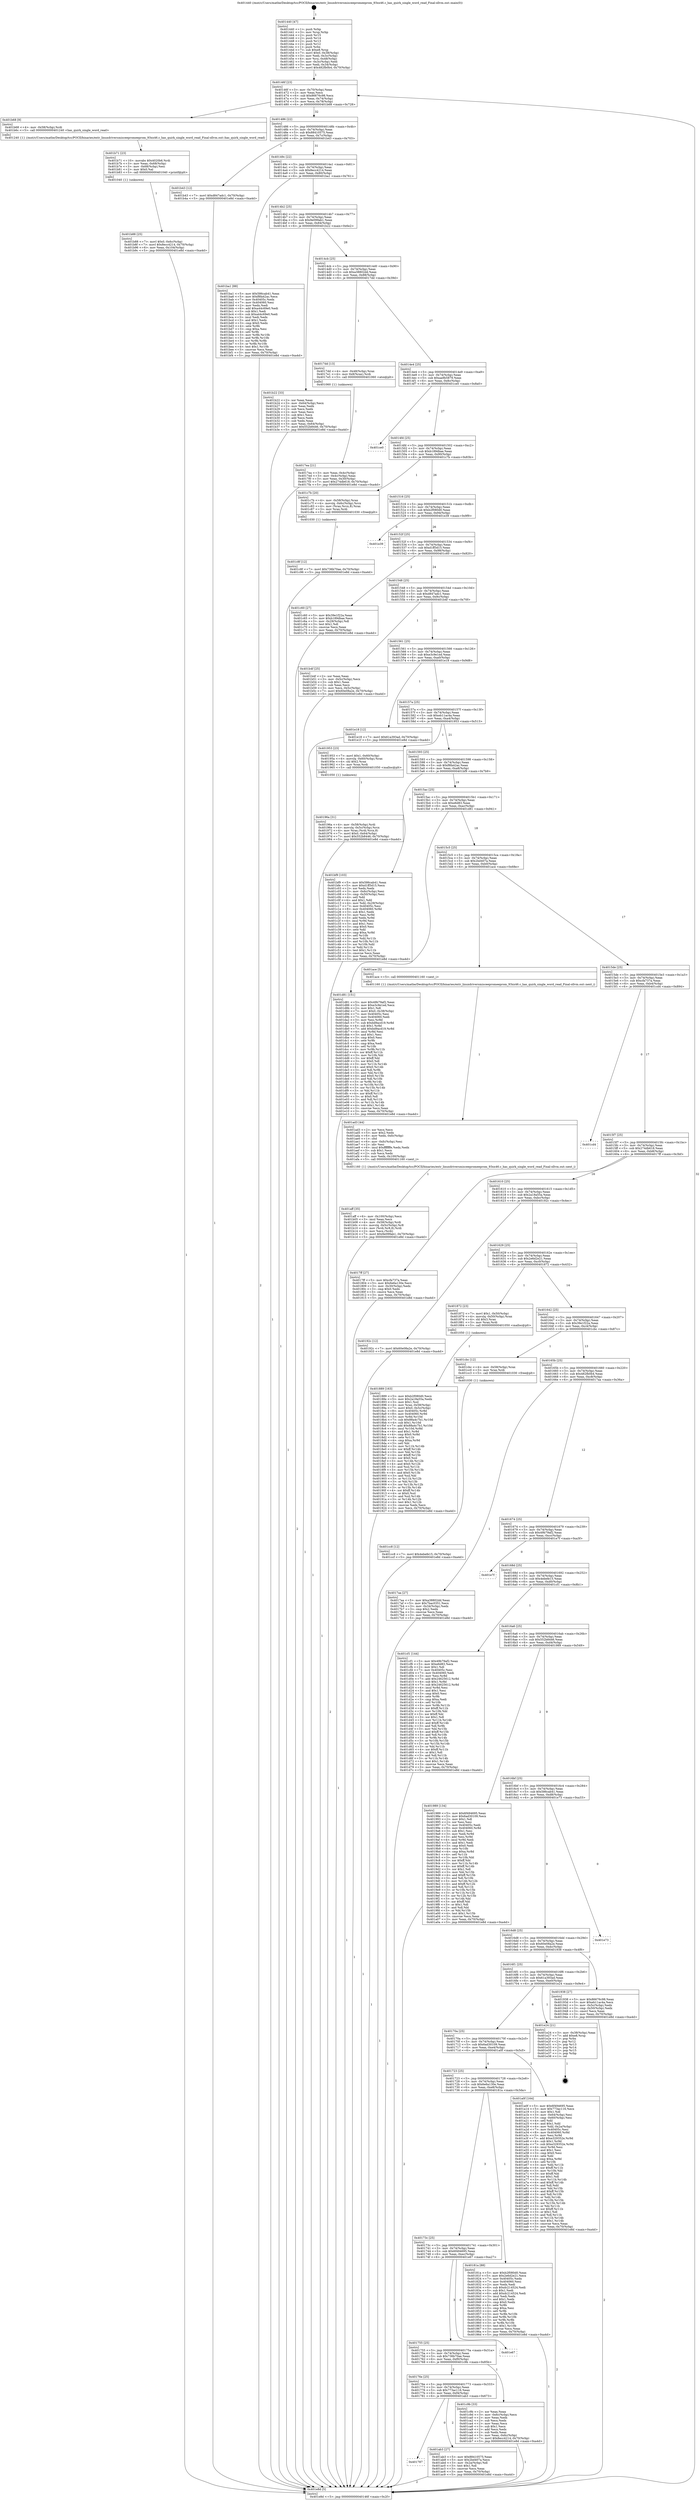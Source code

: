 digraph "0x401440" {
  label = "0x401440 (/mnt/c/Users/mathe/Desktop/tcc/POCII/binaries/extr_linuxdriversmisceepromeeprom_93xx46.c_has_quirk_single_word_read_Final-ollvm.out::main(0))"
  labelloc = "t"
  node[shape=record]

  Entry [label="",width=0.3,height=0.3,shape=circle,fillcolor=black,style=filled]
  "0x40146f" [label="{
     0x40146f [23]\l
     | [instrs]\l
     &nbsp;&nbsp;0x40146f \<+3\>: mov -0x70(%rbp),%eax\l
     &nbsp;&nbsp;0x401472 \<+2\>: mov %eax,%ecx\l
     &nbsp;&nbsp;0x401474 \<+6\>: sub $0x86676c98,%ecx\l
     &nbsp;&nbsp;0x40147a \<+3\>: mov %eax,-0x74(%rbp)\l
     &nbsp;&nbsp;0x40147d \<+3\>: mov %ecx,-0x78(%rbp)\l
     &nbsp;&nbsp;0x401480 \<+6\>: je 0000000000401b68 \<main+0x728\>\l
  }"]
  "0x401b68" [label="{
     0x401b68 [9]\l
     | [instrs]\l
     &nbsp;&nbsp;0x401b68 \<+4\>: mov -0x58(%rbp),%rdi\l
     &nbsp;&nbsp;0x401b6c \<+5\>: call 0000000000401240 \<has_quirk_single_word_read\>\l
     | [calls]\l
     &nbsp;&nbsp;0x401240 \{1\} (/mnt/c/Users/mathe/Desktop/tcc/POCII/binaries/extr_linuxdriversmisceepromeeprom_93xx46.c_has_quirk_single_word_read_Final-ollvm.out::has_quirk_single_word_read)\l
  }"]
  "0x401486" [label="{
     0x401486 [22]\l
     | [instrs]\l
     &nbsp;&nbsp;0x401486 \<+5\>: jmp 000000000040148b \<main+0x4b\>\l
     &nbsp;&nbsp;0x40148b \<+3\>: mov -0x74(%rbp),%eax\l
     &nbsp;&nbsp;0x40148e \<+5\>: sub $0x88410575,%eax\l
     &nbsp;&nbsp;0x401493 \<+3\>: mov %eax,-0x7c(%rbp)\l
     &nbsp;&nbsp;0x401496 \<+6\>: je 0000000000401b43 \<main+0x703\>\l
  }"]
  Exit [label="",width=0.3,height=0.3,shape=circle,fillcolor=black,style=filled,peripheries=2]
  "0x401b43" [label="{
     0x401b43 [12]\l
     | [instrs]\l
     &nbsp;&nbsp;0x401b43 \<+7\>: movl $0xd847adc1,-0x70(%rbp)\l
     &nbsp;&nbsp;0x401b4a \<+5\>: jmp 0000000000401e8d \<main+0xa4d\>\l
  }"]
  "0x40149c" [label="{
     0x40149c [22]\l
     | [instrs]\l
     &nbsp;&nbsp;0x40149c \<+5\>: jmp 00000000004014a1 \<main+0x61\>\l
     &nbsp;&nbsp;0x4014a1 \<+3\>: mov -0x74(%rbp),%eax\l
     &nbsp;&nbsp;0x4014a4 \<+5\>: sub $0x8ecc4214,%eax\l
     &nbsp;&nbsp;0x4014a9 \<+3\>: mov %eax,-0x80(%rbp)\l
     &nbsp;&nbsp;0x4014ac \<+6\>: je 0000000000401ba1 \<main+0x761\>\l
  }"]
  "0x401cc8" [label="{
     0x401cc8 [12]\l
     | [instrs]\l
     &nbsp;&nbsp;0x401cc8 \<+7\>: movl $0x4ebefe15,-0x70(%rbp)\l
     &nbsp;&nbsp;0x401ccf \<+5\>: jmp 0000000000401e8d \<main+0xa4d\>\l
  }"]
  "0x401ba1" [label="{
     0x401ba1 [88]\l
     | [instrs]\l
     &nbsp;&nbsp;0x401ba1 \<+5\>: mov $0x586cab41,%eax\l
     &nbsp;&nbsp;0x401ba6 \<+5\>: mov $0xf8fa42ac,%ecx\l
     &nbsp;&nbsp;0x401bab \<+7\>: mov 0x40405c,%edx\l
     &nbsp;&nbsp;0x401bb2 \<+7\>: mov 0x404060,%esi\l
     &nbsp;&nbsp;0x401bb9 \<+2\>: mov %edx,%edi\l
     &nbsp;&nbsp;0x401bbb \<+6\>: add $0xa44c69e0,%edi\l
     &nbsp;&nbsp;0x401bc1 \<+3\>: sub $0x1,%edi\l
     &nbsp;&nbsp;0x401bc4 \<+6\>: sub $0xa44c69e0,%edi\l
     &nbsp;&nbsp;0x401bca \<+3\>: imul %edi,%edx\l
     &nbsp;&nbsp;0x401bcd \<+3\>: and $0x1,%edx\l
     &nbsp;&nbsp;0x401bd0 \<+3\>: cmp $0x0,%edx\l
     &nbsp;&nbsp;0x401bd3 \<+4\>: sete %r8b\l
     &nbsp;&nbsp;0x401bd7 \<+3\>: cmp $0xa,%esi\l
     &nbsp;&nbsp;0x401bda \<+4\>: setl %r9b\l
     &nbsp;&nbsp;0x401bde \<+3\>: mov %r8b,%r10b\l
     &nbsp;&nbsp;0x401be1 \<+3\>: and %r9b,%r10b\l
     &nbsp;&nbsp;0x401be4 \<+3\>: xor %r9b,%r8b\l
     &nbsp;&nbsp;0x401be7 \<+3\>: or %r8b,%r10b\l
     &nbsp;&nbsp;0x401bea \<+4\>: test $0x1,%r10b\l
     &nbsp;&nbsp;0x401bee \<+3\>: cmovne %ecx,%eax\l
     &nbsp;&nbsp;0x401bf1 \<+3\>: mov %eax,-0x70(%rbp)\l
     &nbsp;&nbsp;0x401bf4 \<+5\>: jmp 0000000000401e8d \<main+0xa4d\>\l
  }"]
  "0x4014b2" [label="{
     0x4014b2 [25]\l
     | [instrs]\l
     &nbsp;&nbsp;0x4014b2 \<+5\>: jmp 00000000004014b7 \<main+0x77\>\l
     &nbsp;&nbsp;0x4014b7 \<+3\>: mov -0x74(%rbp),%eax\l
     &nbsp;&nbsp;0x4014ba \<+5\>: sub $0x9e099ab1,%eax\l
     &nbsp;&nbsp;0x4014bf \<+6\>: mov %eax,-0x84(%rbp)\l
     &nbsp;&nbsp;0x4014c5 \<+6\>: je 0000000000401b22 \<main+0x6e2\>\l
  }"]
  "0x401c8f" [label="{
     0x401c8f [12]\l
     | [instrs]\l
     &nbsp;&nbsp;0x401c8f \<+7\>: movl $0x736b70ae,-0x70(%rbp)\l
     &nbsp;&nbsp;0x401c96 \<+5\>: jmp 0000000000401e8d \<main+0xa4d\>\l
  }"]
  "0x401b22" [label="{
     0x401b22 [33]\l
     | [instrs]\l
     &nbsp;&nbsp;0x401b22 \<+2\>: xor %eax,%eax\l
     &nbsp;&nbsp;0x401b24 \<+3\>: mov -0x64(%rbp),%ecx\l
     &nbsp;&nbsp;0x401b27 \<+2\>: mov %eax,%edx\l
     &nbsp;&nbsp;0x401b29 \<+2\>: sub %ecx,%edx\l
     &nbsp;&nbsp;0x401b2b \<+2\>: mov %eax,%ecx\l
     &nbsp;&nbsp;0x401b2d \<+3\>: sub $0x1,%ecx\l
     &nbsp;&nbsp;0x401b30 \<+2\>: add %ecx,%edx\l
     &nbsp;&nbsp;0x401b32 \<+2\>: sub %edx,%eax\l
     &nbsp;&nbsp;0x401b34 \<+3\>: mov %eax,-0x64(%rbp)\l
     &nbsp;&nbsp;0x401b37 \<+7\>: movl $0x552b8446,-0x70(%rbp)\l
     &nbsp;&nbsp;0x401b3e \<+5\>: jmp 0000000000401e8d \<main+0xa4d\>\l
  }"]
  "0x4014cb" [label="{
     0x4014cb [25]\l
     | [instrs]\l
     &nbsp;&nbsp;0x4014cb \<+5\>: jmp 00000000004014d0 \<main+0x90\>\l
     &nbsp;&nbsp;0x4014d0 \<+3\>: mov -0x74(%rbp),%eax\l
     &nbsp;&nbsp;0x4014d3 \<+5\>: sub $0xa38802dd,%eax\l
     &nbsp;&nbsp;0x4014d8 \<+6\>: mov %eax,-0x88(%rbp)\l
     &nbsp;&nbsp;0x4014de \<+6\>: je 00000000004017dd \<main+0x39d\>\l
  }"]
  "0x401b88" [label="{
     0x401b88 [25]\l
     | [instrs]\l
     &nbsp;&nbsp;0x401b88 \<+7\>: movl $0x0,-0x6c(%rbp)\l
     &nbsp;&nbsp;0x401b8f \<+7\>: movl $0x8ecc4214,-0x70(%rbp)\l
     &nbsp;&nbsp;0x401b96 \<+6\>: mov %eax,-0x104(%rbp)\l
     &nbsp;&nbsp;0x401b9c \<+5\>: jmp 0000000000401e8d \<main+0xa4d\>\l
  }"]
  "0x4017dd" [label="{
     0x4017dd [13]\l
     | [instrs]\l
     &nbsp;&nbsp;0x4017dd \<+4\>: mov -0x48(%rbp),%rax\l
     &nbsp;&nbsp;0x4017e1 \<+4\>: mov 0x8(%rax),%rdi\l
     &nbsp;&nbsp;0x4017e5 \<+5\>: call 0000000000401060 \<atoi@plt\>\l
     | [calls]\l
     &nbsp;&nbsp;0x401060 \{1\} (unknown)\l
  }"]
  "0x4014e4" [label="{
     0x4014e4 [25]\l
     | [instrs]\l
     &nbsp;&nbsp;0x4014e4 \<+5\>: jmp 00000000004014e9 \<main+0xa9\>\l
     &nbsp;&nbsp;0x4014e9 \<+3\>: mov -0x74(%rbp),%eax\l
     &nbsp;&nbsp;0x4014ec \<+5\>: sub $0xaa9b5879,%eax\l
     &nbsp;&nbsp;0x4014f1 \<+6\>: mov %eax,-0x8c(%rbp)\l
     &nbsp;&nbsp;0x4014f7 \<+6\>: je 0000000000401ce0 \<main+0x8a0\>\l
  }"]
  "0x401b71" [label="{
     0x401b71 [23]\l
     | [instrs]\l
     &nbsp;&nbsp;0x401b71 \<+10\>: movabs $0x4020b6,%rdi\l
     &nbsp;&nbsp;0x401b7b \<+3\>: mov %eax,-0x68(%rbp)\l
     &nbsp;&nbsp;0x401b7e \<+3\>: mov -0x68(%rbp),%esi\l
     &nbsp;&nbsp;0x401b81 \<+2\>: mov $0x0,%al\l
     &nbsp;&nbsp;0x401b83 \<+5\>: call 0000000000401040 \<printf@plt\>\l
     | [calls]\l
     &nbsp;&nbsp;0x401040 \{1\} (unknown)\l
  }"]
  "0x401ce0" [label="{
     0x401ce0\l
  }", style=dashed]
  "0x4014fd" [label="{
     0x4014fd [25]\l
     | [instrs]\l
     &nbsp;&nbsp;0x4014fd \<+5\>: jmp 0000000000401502 \<main+0xc2\>\l
     &nbsp;&nbsp;0x401502 \<+3\>: mov -0x74(%rbp),%eax\l
     &nbsp;&nbsp;0x401505 \<+5\>: sub $0xb189dbae,%eax\l
     &nbsp;&nbsp;0x40150a \<+6\>: mov %eax,-0x90(%rbp)\l
     &nbsp;&nbsp;0x401510 \<+6\>: je 0000000000401c7b \<main+0x83b\>\l
  }"]
  "0x401aff" [label="{
     0x401aff [35]\l
     | [instrs]\l
     &nbsp;&nbsp;0x401aff \<+6\>: mov -0x100(%rbp),%ecx\l
     &nbsp;&nbsp;0x401b05 \<+3\>: imul %eax,%ecx\l
     &nbsp;&nbsp;0x401b08 \<+4\>: mov -0x58(%rbp),%rdi\l
     &nbsp;&nbsp;0x401b0c \<+4\>: movslq -0x5c(%rbp),%r8\l
     &nbsp;&nbsp;0x401b10 \<+4\>: mov (%rdi,%r8,8),%rdi\l
     &nbsp;&nbsp;0x401b14 \<+2\>: mov %ecx,(%rdi)\l
     &nbsp;&nbsp;0x401b16 \<+7\>: movl $0x9e099ab1,-0x70(%rbp)\l
     &nbsp;&nbsp;0x401b1d \<+5\>: jmp 0000000000401e8d \<main+0xa4d\>\l
  }"]
  "0x401c7b" [label="{
     0x401c7b [20]\l
     | [instrs]\l
     &nbsp;&nbsp;0x401c7b \<+4\>: mov -0x58(%rbp),%rax\l
     &nbsp;&nbsp;0x401c7f \<+4\>: movslq -0x6c(%rbp),%rcx\l
     &nbsp;&nbsp;0x401c83 \<+4\>: mov (%rax,%rcx,8),%rax\l
     &nbsp;&nbsp;0x401c87 \<+3\>: mov %rax,%rdi\l
     &nbsp;&nbsp;0x401c8a \<+5\>: call 0000000000401030 \<free@plt\>\l
     | [calls]\l
     &nbsp;&nbsp;0x401030 \{1\} (unknown)\l
  }"]
  "0x401516" [label="{
     0x401516 [25]\l
     | [instrs]\l
     &nbsp;&nbsp;0x401516 \<+5\>: jmp 000000000040151b \<main+0xdb\>\l
     &nbsp;&nbsp;0x40151b \<+3\>: mov -0x74(%rbp),%eax\l
     &nbsp;&nbsp;0x40151e \<+5\>: sub $0xb2f080d0,%eax\l
     &nbsp;&nbsp;0x401523 \<+6\>: mov %eax,-0x94(%rbp)\l
     &nbsp;&nbsp;0x401529 \<+6\>: je 0000000000401e39 \<main+0x9f9\>\l
  }"]
  "0x401ad3" [label="{
     0x401ad3 [44]\l
     | [instrs]\l
     &nbsp;&nbsp;0x401ad3 \<+2\>: xor %ecx,%ecx\l
     &nbsp;&nbsp;0x401ad5 \<+5\>: mov $0x2,%edx\l
     &nbsp;&nbsp;0x401ada \<+6\>: mov %edx,-0xfc(%rbp)\l
     &nbsp;&nbsp;0x401ae0 \<+1\>: cltd\l
     &nbsp;&nbsp;0x401ae1 \<+6\>: mov -0xfc(%rbp),%esi\l
     &nbsp;&nbsp;0x401ae7 \<+2\>: idiv %esi\l
     &nbsp;&nbsp;0x401ae9 \<+6\>: imul $0xfffffffe,%edx,%edx\l
     &nbsp;&nbsp;0x401aef \<+3\>: sub $0x1,%ecx\l
     &nbsp;&nbsp;0x401af2 \<+2\>: sub %ecx,%edx\l
     &nbsp;&nbsp;0x401af4 \<+6\>: mov %edx,-0x100(%rbp)\l
     &nbsp;&nbsp;0x401afa \<+5\>: call 0000000000401160 \<next_i\>\l
     | [calls]\l
     &nbsp;&nbsp;0x401160 \{1\} (/mnt/c/Users/mathe/Desktop/tcc/POCII/binaries/extr_linuxdriversmisceepromeeprom_93xx46.c_has_quirk_single_word_read_Final-ollvm.out::next_i)\l
  }"]
  "0x401e39" [label="{
     0x401e39\l
  }", style=dashed]
  "0x40152f" [label="{
     0x40152f [25]\l
     | [instrs]\l
     &nbsp;&nbsp;0x40152f \<+5\>: jmp 0000000000401534 \<main+0xf4\>\l
     &nbsp;&nbsp;0x401534 \<+3\>: mov -0x74(%rbp),%eax\l
     &nbsp;&nbsp;0x401537 \<+5\>: sub $0xd1ff3d15,%eax\l
     &nbsp;&nbsp;0x40153c \<+6\>: mov %eax,-0x98(%rbp)\l
     &nbsp;&nbsp;0x401542 \<+6\>: je 0000000000401c60 \<main+0x820\>\l
  }"]
  "0x401787" [label="{
     0x401787\l
  }", style=dashed]
  "0x401c60" [label="{
     0x401c60 [27]\l
     | [instrs]\l
     &nbsp;&nbsp;0x401c60 \<+5\>: mov $0x39e1f22a,%eax\l
     &nbsp;&nbsp;0x401c65 \<+5\>: mov $0xb189dbae,%ecx\l
     &nbsp;&nbsp;0x401c6a \<+3\>: mov -0x29(%rbp),%dl\l
     &nbsp;&nbsp;0x401c6d \<+3\>: test $0x1,%dl\l
     &nbsp;&nbsp;0x401c70 \<+3\>: cmovne %ecx,%eax\l
     &nbsp;&nbsp;0x401c73 \<+3\>: mov %eax,-0x70(%rbp)\l
     &nbsp;&nbsp;0x401c76 \<+5\>: jmp 0000000000401e8d \<main+0xa4d\>\l
  }"]
  "0x401548" [label="{
     0x401548 [25]\l
     | [instrs]\l
     &nbsp;&nbsp;0x401548 \<+5\>: jmp 000000000040154d \<main+0x10d\>\l
     &nbsp;&nbsp;0x40154d \<+3\>: mov -0x74(%rbp),%eax\l
     &nbsp;&nbsp;0x401550 \<+5\>: sub $0xd847adc1,%eax\l
     &nbsp;&nbsp;0x401555 \<+6\>: mov %eax,-0x9c(%rbp)\l
     &nbsp;&nbsp;0x40155b \<+6\>: je 0000000000401b4f \<main+0x70f\>\l
  }"]
  "0x401ab3" [label="{
     0x401ab3 [27]\l
     | [instrs]\l
     &nbsp;&nbsp;0x401ab3 \<+5\>: mov $0x88410575,%eax\l
     &nbsp;&nbsp;0x401ab8 \<+5\>: mov $0x2bd407a,%ecx\l
     &nbsp;&nbsp;0x401abd \<+3\>: mov -0x2a(%rbp),%dl\l
     &nbsp;&nbsp;0x401ac0 \<+3\>: test $0x1,%dl\l
     &nbsp;&nbsp;0x401ac3 \<+3\>: cmovne %ecx,%eax\l
     &nbsp;&nbsp;0x401ac6 \<+3\>: mov %eax,-0x70(%rbp)\l
     &nbsp;&nbsp;0x401ac9 \<+5\>: jmp 0000000000401e8d \<main+0xa4d\>\l
  }"]
  "0x401b4f" [label="{
     0x401b4f [25]\l
     | [instrs]\l
     &nbsp;&nbsp;0x401b4f \<+2\>: xor %eax,%eax\l
     &nbsp;&nbsp;0x401b51 \<+3\>: mov -0x5c(%rbp),%ecx\l
     &nbsp;&nbsp;0x401b54 \<+3\>: sub $0x1,%eax\l
     &nbsp;&nbsp;0x401b57 \<+2\>: sub %eax,%ecx\l
     &nbsp;&nbsp;0x401b59 \<+3\>: mov %ecx,-0x5c(%rbp)\l
     &nbsp;&nbsp;0x401b5c \<+7\>: movl $0x60e08a2e,-0x70(%rbp)\l
     &nbsp;&nbsp;0x401b63 \<+5\>: jmp 0000000000401e8d \<main+0xa4d\>\l
  }"]
  "0x401561" [label="{
     0x401561 [25]\l
     | [instrs]\l
     &nbsp;&nbsp;0x401561 \<+5\>: jmp 0000000000401566 \<main+0x126\>\l
     &nbsp;&nbsp;0x401566 \<+3\>: mov -0x74(%rbp),%eax\l
     &nbsp;&nbsp;0x401569 \<+5\>: sub $0xe3c9e1ed,%eax\l
     &nbsp;&nbsp;0x40156e \<+6\>: mov %eax,-0xa0(%rbp)\l
     &nbsp;&nbsp;0x401574 \<+6\>: je 0000000000401e18 \<main+0x9d8\>\l
  }"]
  "0x40176e" [label="{
     0x40176e [25]\l
     | [instrs]\l
     &nbsp;&nbsp;0x40176e \<+5\>: jmp 0000000000401773 \<main+0x333\>\l
     &nbsp;&nbsp;0x401773 \<+3\>: mov -0x74(%rbp),%eax\l
     &nbsp;&nbsp;0x401776 \<+5\>: sub $0x773ac116,%eax\l
     &nbsp;&nbsp;0x40177b \<+6\>: mov %eax,-0xf4(%rbp)\l
     &nbsp;&nbsp;0x401781 \<+6\>: je 0000000000401ab3 \<main+0x673\>\l
  }"]
  "0x401e18" [label="{
     0x401e18 [12]\l
     | [instrs]\l
     &nbsp;&nbsp;0x401e18 \<+7\>: movl $0x61a393ad,-0x70(%rbp)\l
     &nbsp;&nbsp;0x401e1f \<+5\>: jmp 0000000000401e8d \<main+0xa4d\>\l
  }"]
  "0x40157a" [label="{
     0x40157a [25]\l
     | [instrs]\l
     &nbsp;&nbsp;0x40157a \<+5\>: jmp 000000000040157f \<main+0x13f\>\l
     &nbsp;&nbsp;0x40157f \<+3\>: mov -0x74(%rbp),%eax\l
     &nbsp;&nbsp;0x401582 \<+5\>: sub $0xeb11ac4a,%eax\l
     &nbsp;&nbsp;0x401587 \<+6\>: mov %eax,-0xa4(%rbp)\l
     &nbsp;&nbsp;0x40158d \<+6\>: je 0000000000401953 \<main+0x513\>\l
  }"]
  "0x401c9b" [label="{
     0x401c9b [33]\l
     | [instrs]\l
     &nbsp;&nbsp;0x401c9b \<+2\>: xor %eax,%eax\l
     &nbsp;&nbsp;0x401c9d \<+3\>: mov -0x6c(%rbp),%ecx\l
     &nbsp;&nbsp;0x401ca0 \<+2\>: mov %eax,%edx\l
     &nbsp;&nbsp;0x401ca2 \<+2\>: sub %ecx,%edx\l
     &nbsp;&nbsp;0x401ca4 \<+2\>: mov %eax,%ecx\l
     &nbsp;&nbsp;0x401ca6 \<+3\>: sub $0x1,%ecx\l
     &nbsp;&nbsp;0x401ca9 \<+2\>: add %ecx,%edx\l
     &nbsp;&nbsp;0x401cab \<+2\>: sub %edx,%eax\l
     &nbsp;&nbsp;0x401cad \<+3\>: mov %eax,-0x6c(%rbp)\l
     &nbsp;&nbsp;0x401cb0 \<+7\>: movl $0x8ecc4214,-0x70(%rbp)\l
     &nbsp;&nbsp;0x401cb7 \<+5\>: jmp 0000000000401e8d \<main+0xa4d\>\l
  }"]
  "0x401953" [label="{
     0x401953 [23]\l
     | [instrs]\l
     &nbsp;&nbsp;0x401953 \<+7\>: movl $0x1,-0x60(%rbp)\l
     &nbsp;&nbsp;0x40195a \<+4\>: movslq -0x60(%rbp),%rax\l
     &nbsp;&nbsp;0x40195e \<+4\>: shl $0x2,%rax\l
     &nbsp;&nbsp;0x401962 \<+3\>: mov %rax,%rdi\l
     &nbsp;&nbsp;0x401965 \<+5\>: call 0000000000401050 \<malloc@plt\>\l
     | [calls]\l
     &nbsp;&nbsp;0x401050 \{1\} (unknown)\l
  }"]
  "0x401593" [label="{
     0x401593 [25]\l
     | [instrs]\l
     &nbsp;&nbsp;0x401593 \<+5\>: jmp 0000000000401598 \<main+0x158\>\l
     &nbsp;&nbsp;0x401598 \<+3\>: mov -0x74(%rbp),%eax\l
     &nbsp;&nbsp;0x40159b \<+5\>: sub $0xf8fa42ac,%eax\l
     &nbsp;&nbsp;0x4015a0 \<+6\>: mov %eax,-0xa8(%rbp)\l
     &nbsp;&nbsp;0x4015a6 \<+6\>: je 0000000000401bf9 \<main+0x7b9\>\l
  }"]
  "0x401755" [label="{
     0x401755 [25]\l
     | [instrs]\l
     &nbsp;&nbsp;0x401755 \<+5\>: jmp 000000000040175a \<main+0x31a\>\l
     &nbsp;&nbsp;0x40175a \<+3\>: mov -0x74(%rbp),%eax\l
     &nbsp;&nbsp;0x40175d \<+5\>: sub $0x736b70ae,%eax\l
     &nbsp;&nbsp;0x401762 \<+6\>: mov %eax,-0xf0(%rbp)\l
     &nbsp;&nbsp;0x401768 \<+6\>: je 0000000000401c9b \<main+0x85b\>\l
  }"]
  "0x401bf9" [label="{
     0x401bf9 [103]\l
     | [instrs]\l
     &nbsp;&nbsp;0x401bf9 \<+5\>: mov $0x586cab41,%eax\l
     &nbsp;&nbsp;0x401bfe \<+5\>: mov $0xd1ff3d15,%ecx\l
     &nbsp;&nbsp;0x401c03 \<+2\>: xor %edx,%edx\l
     &nbsp;&nbsp;0x401c05 \<+3\>: mov -0x6c(%rbp),%esi\l
     &nbsp;&nbsp;0x401c08 \<+3\>: cmp -0x50(%rbp),%esi\l
     &nbsp;&nbsp;0x401c0b \<+4\>: setl %dil\l
     &nbsp;&nbsp;0x401c0f \<+4\>: and $0x1,%dil\l
     &nbsp;&nbsp;0x401c13 \<+4\>: mov %dil,-0x29(%rbp)\l
     &nbsp;&nbsp;0x401c17 \<+7\>: mov 0x40405c,%esi\l
     &nbsp;&nbsp;0x401c1e \<+8\>: mov 0x404060,%r8d\l
     &nbsp;&nbsp;0x401c26 \<+3\>: sub $0x1,%edx\l
     &nbsp;&nbsp;0x401c29 \<+3\>: mov %esi,%r9d\l
     &nbsp;&nbsp;0x401c2c \<+3\>: add %edx,%r9d\l
     &nbsp;&nbsp;0x401c2f \<+4\>: imul %r9d,%esi\l
     &nbsp;&nbsp;0x401c33 \<+3\>: and $0x1,%esi\l
     &nbsp;&nbsp;0x401c36 \<+3\>: cmp $0x0,%esi\l
     &nbsp;&nbsp;0x401c39 \<+4\>: sete %dil\l
     &nbsp;&nbsp;0x401c3d \<+4\>: cmp $0xa,%r8d\l
     &nbsp;&nbsp;0x401c41 \<+4\>: setl %r10b\l
     &nbsp;&nbsp;0x401c45 \<+3\>: mov %dil,%r11b\l
     &nbsp;&nbsp;0x401c48 \<+3\>: and %r10b,%r11b\l
     &nbsp;&nbsp;0x401c4b \<+3\>: xor %r10b,%dil\l
     &nbsp;&nbsp;0x401c4e \<+3\>: or %dil,%r11b\l
     &nbsp;&nbsp;0x401c51 \<+4\>: test $0x1,%r11b\l
     &nbsp;&nbsp;0x401c55 \<+3\>: cmovne %ecx,%eax\l
     &nbsp;&nbsp;0x401c58 \<+3\>: mov %eax,-0x70(%rbp)\l
     &nbsp;&nbsp;0x401c5b \<+5\>: jmp 0000000000401e8d \<main+0xa4d\>\l
  }"]
  "0x4015ac" [label="{
     0x4015ac [25]\l
     | [instrs]\l
     &nbsp;&nbsp;0x4015ac \<+5\>: jmp 00000000004015b1 \<main+0x171\>\l
     &nbsp;&nbsp;0x4015b1 \<+3\>: mov -0x74(%rbp),%eax\l
     &nbsp;&nbsp;0x4015b4 \<+5\>: sub $0xe6d83,%eax\l
     &nbsp;&nbsp;0x4015b9 \<+6\>: mov %eax,-0xac(%rbp)\l
     &nbsp;&nbsp;0x4015bf \<+6\>: je 0000000000401d81 \<main+0x941\>\l
  }"]
  "0x401e67" [label="{
     0x401e67\l
  }", style=dashed]
  "0x401d81" [label="{
     0x401d81 [151]\l
     | [instrs]\l
     &nbsp;&nbsp;0x401d81 \<+5\>: mov $0x49b79af2,%eax\l
     &nbsp;&nbsp;0x401d86 \<+5\>: mov $0xe3c9e1ed,%ecx\l
     &nbsp;&nbsp;0x401d8b \<+2\>: mov $0x1,%dl\l
     &nbsp;&nbsp;0x401d8d \<+7\>: movl $0x0,-0x38(%rbp)\l
     &nbsp;&nbsp;0x401d94 \<+7\>: mov 0x40405c,%esi\l
     &nbsp;&nbsp;0x401d9b \<+7\>: mov 0x404060,%edi\l
     &nbsp;&nbsp;0x401da2 \<+3\>: mov %esi,%r8d\l
     &nbsp;&nbsp;0x401da5 \<+7\>: sub $0xbd9acd19,%r8d\l
     &nbsp;&nbsp;0x401dac \<+4\>: sub $0x1,%r8d\l
     &nbsp;&nbsp;0x401db0 \<+7\>: add $0xbd9acd19,%r8d\l
     &nbsp;&nbsp;0x401db7 \<+4\>: imul %r8d,%esi\l
     &nbsp;&nbsp;0x401dbb \<+3\>: and $0x1,%esi\l
     &nbsp;&nbsp;0x401dbe \<+3\>: cmp $0x0,%esi\l
     &nbsp;&nbsp;0x401dc1 \<+4\>: sete %r9b\l
     &nbsp;&nbsp;0x401dc5 \<+3\>: cmp $0xa,%edi\l
     &nbsp;&nbsp;0x401dc8 \<+4\>: setl %r10b\l
     &nbsp;&nbsp;0x401dcc \<+3\>: mov %r9b,%r11b\l
     &nbsp;&nbsp;0x401dcf \<+4\>: xor $0xff,%r11b\l
     &nbsp;&nbsp;0x401dd3 \<+3\>: mov %r10b,%bl\l
     &nbsp;&nbsp;0x401dd6 \<+3\>: xor $0xff,%bl\l
     &nbsp;&nbsp;0x401dd9 \<+3\>: xor $0x0,%dl\l
     &nbsp;&nbsp;0x401ddc \<+3\>: mov %r11b,%r14b\l
     &nbsp;&nbsp;0x401ddf \<+4\>: and $0x0,%r14b\l
     &nbsp;&nbsp;0x401de3 \<+3\>: and %dl,%r9b\l
     &nbsp;&nbsp;0x401de6 \<+3\>: mov %bl,%r15b\l
     &nbsp;&nbsp;0x401de9 \<+4\>: and $0x0,%r15b\l
     &nbsp;&nbsp;0x401ded \<+3\>: and %dl,%r10b\l
     &nbsp;&nbsp;0x401df0 \<+3\>: or %r9b,%r14b\l
     &nbsp;&nbsp;0x401df3 \<+3\>: or %r10b,%r15b\l
     &nbsp;&nbsp;0x401df6 \<+3\>: xor %r15b,%r14b\l
     &nbsp;&nbsp;0x401df9 \<+3\>: or %bl,%r11b\l
     &nbsp;&nbsp;0x401dfc \<+4\>: xor $0xff,%r11b\l
     &nbsp;&nbsp;0x401e00 \<+3\>: or $0x0,%dl\l
     &nbsp;&nbsp;0x401e03 \<+3\>: and %dl,%r11b\l
     &nbsp;&nbsp;0x401e06 \<+3\>: or %r11b,%r14b\l
     &nbsp;&nbsp;0x401e09 \<+4\>: test $0x1,%r14b\l
     &nbsp;&nbsp;0x401e0d \<+3\>: cmovne %ecx,%eax\l
     &nbsp;&nbsp;0x401e10 \<+3\>: mov %eax,-0x70(%rbp)\l
     &nbsp;&nbsp;0x401e13 \<+5\>: jmp 0000000000401e8d \<main+0xa4d\>\l
  }"]
  "0x4015c5" [label="{
     0x4015c5 [25]\l
     | [instrs]\l
     &nbsp;&nbsp;0x4015c5 \<+5\>: jmp 00000000004015ca \<main+0x18a\>\l
     &nbsp;&nbsp;0x4015ca \<+3\>: mov -0x74(%rbp),%eax\l
     &nbsp;&nbsp;0x4015cd \<+5\>: sub $0x2bd407a,%eax\l
     &nbsp;&nbsp;0x4015d2 \<+6\>: mov %eax,-0xb0(%rbp)\l
     &nbsp;&nbsp;0x4015d8 \<+6\>: je 0000000000401ace \<main+0x68e\>\l
  }"]
  "0x40196a" [label="{
     0x40196a [31]\l
     | [instrs]\l
     &nbsp;&nbsp;0x40196a \<+4\>: mov -0x58(%rbp),%rdi\l
     &nbsp;&nbsp;0x40196e \<+4\>: movslq -0x5c(%rbp),%rcx\l
     &nbsp;&nbsp;0x401972 \<+4\>: mov %rax,(%rdi,%rcx,8)\l
     &nbsp;&nbsp;0x401976 \<+7\>: movl $0x0,-0x64(%rbp)\l
     &nbsp;&nbsp;0x40197d \<+7\>: movl $0x552b8446,-0x70(%rbp)\l
     &nbsp;&nbsp;0x401984 \<+5\>: jmp 0000000000401e8d \<main+0xa4d\>\l
  }"]
  "0x401ace" [label="{
     0x401ace [5]\l
     | [instrs]\l
     &nbsp;&nbsp;0x401ace \<+5\>: call 0000000000401160 \<next_i\>\l
     | [calls]\l
     &nbsp;&nbsp;0x401160 \{1\} (/mnt/c/Users/mathe/Desktop/tcc/POCII/binaries/extr_linuxdriversmisceepromeeprom_93xx46.c_has_quirk_single_word_read_Final-ollvm.out::next_i)\l
  }"]
  "0x4015de" [label="{
     0x4015de [25]\l
     | [instrs]\l
     &nbsp;&nbsp;0x4015de \<+5\>: jmp 00000000004015e3 \<main+0x1a3\>\l
     &nbsp;&nbsp;0x4015e3 \<+3\>: mov -0x74(%rbp),%eax\l
     &nbsp;&nbsp;0x4015e6 \<+5\>: sub $0xcfa737a,%eax\l
     &nbsp;&nbsp;0x4015eb \<+6\>: mov %eax,-0xb4(%rbp)\l
     &nbsp;&nbsp;0x4015f1 \<+6\>: je 0000000000401cd4 \<main+0x894\>\l
  }"]
  "0x401889" [label="{
     0x401889 [163]\l
     | [instrs]\l
     &nbsp;&nbsp;0x401889 \<+5\>: mov $0xb2f080d0,%ecx\l
     &nbsp;&nbsp;0x40188e \<+5\>: mov $0x2a18a55a,%edx\l
     &nbsp;&nbsp;0x401893 \<+3\>: mov $0x1,%sil\l
     &nbsp;&nbsp;0x401896 \<+4\>: mov %rax,-0x58(%rbp)\l
     &nbsp;&nbsp;0x40189a \<+7\>: movl $0x0,-0x5c(%rbp)\l
     &nbsp;&nbsp;0x4018a1 \<+8\>: mov 0x40405c,%r8d\l
     &nbsp;&nbsp;0x4018a9 \<+8\>: mov 0x404060,%r9d\l
     &nbsp;&nbsp;0x4018b1 \<+3\>: mov %r8d,%r10d\l
     &nbsp;&nbsp;0x4018b4 \<+7\>: sub $0x88a4c7b1,%r10d\l
     &nbsp;&nbsp;0x4018bb \<+4\>: sub $0x1,%r10d\l
     &nbsp;&nbsp;0x4018bf \<+7\>: add $0x88a4c7b1,%r10d\l
     &nbsp;&nbsp;0x4018c6 \<+4\>: imul %r10d,%r8d\l
     &nbsp;&nbsp;0x4018ca \<+4\>: and $0x1,%r8d\l
     &nbsp;&nbsp;0x4018ce \<+4\>: cmp $0x0,%r8d\l
     &nbsp;&nbsp;0x4018d2 \<+4\>: sete %r11b\l
     &nbsp;&nbsp;0x4018d6 \<+4\>: cmp $0xa,%r9d\l
     &nbsp;&nbsp;0x4018da \<+3\>: setl %bl\l
     &nbsp;&nbsp;0x4018dd \<+3\>: mov %r11b,%r14b\l
     &nbsp;&nbsp;0x4018e0 \<+4\>: xor $0xff,%r14b\l
     &nbsp;&nbsp;0x4018e4 \<+3\>: mov %bl,%r15b\l
     &nbsp;&nbsp;0x4018e7 \<+4\>: xor $0xff,%r15b\l
     &nbsp;&nbsp;0x4018eb \<+4\>: xor $0x0,%sil\l
     &nbsp;&nbsp;0x4018ef \<+3\>: mov %r14b,%r12b\l
     &nbsp;&nbsp;0x4018f2 \<+4\>: and $0x0,%r12b\l
     &nbsp;&nbsp;0x4018f6 \<+3\>: and %sil,%r11b\l
     &nbsp;&nbsp;0x4018f9 \<+3\>: mov %r15b,%r13b\l
     &nbsp;&nbsp;0x4018fc \<+4\>: and $0x0,%r13b\l
     &nbsp;&nbsp;0x401900 \<+3\>: and %sil,%bl\l
     &nbsp;&nbsp;0x401903 \<+3\>: or %r11b,%r12b\l
     &nbsp;&nbsp;0x401906 \<+3\>: or %bl,%r13b\l
     &nbsp;&nbsp;0x401909 \<+3\>: xor %r13b,%r12b\l
     &nbsp;&nbsp;0x40190c \<+3\>: or %r15b,%r14b\l
     &nbsp;&nbsp;0x40190f \<+4\>: xor $0xff,%r14b\l
     &nbsp;&nbsp;0x401913 \<+4\>: or $0x0,%sil\l
     &nbsp;&nbsp;0x401917 \<+3\>: and %sil,%r14b\l
     &nbsp;&nbsp;0x40191a \<+3\>: or %r14b,%r12b\l
     &nbsp;&nbsp;0x40191d \<+4\>: test $0x1,%r12b\l
     &nbsp;&nbsp;0x401921 \<+3\>: cmovne %edx,%ecx\l
     &nbsp;&nbsp;0x401924 \<+3\>: mov %ecx,-0x70(%rbp)\l
     &nbsp;&nbsp;0x401927 \<+5\>: jmp 0000000000401e8d \<main+0xa4d\>\l
  }"]
  "0x401cd4" [label="{
     0x401cd4\l
  }", style=dashed]
  "0x4015f7" [label="{
     0x4015f7 [25]\l
     | [instrs]\l
     &nbsp;&nbsp;0x4015f7 \<+5\>: jmp 00000000004015fc \<main+0x1bc\>\l
     &nbsp;&nbsp;0x4015fc \<+3\>: mov -0x74(%rbp),%eax\l
     &nbsp;&nbsp;0x4015ff \<+5\>: sub $0x274db618,%eax\l
     &nbsp;&nbsp;0x401604 \<+6\>: mov %eax,-0xb8(%rbp)\l
     &nbsp;&nbsp;0x40160a \<+6\>: je 00000000004017ff \<main+0x3bf\>\l
  }"]
  "0x40173c" [label="{
     0x40173c [25]\l
     | [instrs]\l
     &nbsp;&nbsp;0x40173c \<+5\>: jmp 0000000000401741 \<main+0x301\>\l
     &nbsp;&nbsp;0x401741 \<+3\>: mov -0x74(%rbp),%eax\l
     &nbsp;&nbsp;0x401744 \<+5\>: sub $0x6f494695,%eax\l
     &nbsp;&nbsp;0x401749 \<+6\>: mov %eax,-0xec(%rbp)\l
     &nbsp;&nbsp;0x40174f \<+6\>: je 0000000000401e67 \<main+0xa27\>\l
  }"]
  "0x4017ff" [label="{
     0x4017ff [27]\l
     | [instrs]\l
     &nbsp;&nbsp;0x4017ff \<+5\>: mov $0xcfa737a,%eax\l
     &nbsp;&nbsp;0x401804 \<+5\>: mov $0x6e6a130e,%ecx\l
     &nbsp;&nbsp;0x401809 \<+3\>: mov -0x30(%rbp),%edx\l
     &nbsp;&nbsp;0x40180c \<+3\>: cmp $0x0,%edx\l
     &nbsp;&nbsp;0x40180f \<+3\>: cmove %ecx,%eax\l
     &nbsp;&nbsp;0x401812 \<+3\>: mov %eax,-0x70(%rbp)\l
     &nbsp;&nbsp;0x401815 \<+5\>: jmp 0000000000401e8d \<main+0xa4d\>\l
  }"]
  "0x401610" [label="{
     0x401610 [25]\l
     | [instrs]\l
     &nbsp;&nbsp;0x401610 \<+5\>: jmp 0000000000401615 \<main+0x1d5\>\l
     &nbsp;&nbsp;0x401615 \<+3\>: mov -0x74(%rbp),%eax\l
     &nbsp;&nbsp;0x401618 \<+5\>: sub $0x2a18a55a,%eax\l
     &nbsp;&nbsp;0x40161d \<+6\>: mov %eax,-0xbc(%rbp)\l
     &nbsp;&nbsp;0x401623 \<+6\>: je 000000000040192c \<main+0x4ec\>\l
  }"]
  "0x40181a" [label="{
     0x40181a [88]\l
     | [instrs]\l
     &nbsp;&nbsp;0x40181a \<+5\>: mov $0xb2f080d0,%eax\l
     &nbsp;&nbsp;0x40181f \<+5\>: mov $0x2e6d2e21,%ecx\l
     &nbsp;&nbsp;0x401824 \<+7\>: mov 0x40405c,%edx\l
     &nbsp;&nbsp;0x40182b \<+7\>: mov 0x404060,%esi\l
     &nbsp;&nbsp;0x401832 \<+2\>: mov %edx,%edi\l
     &nbsp;&nbsp;0x401834 \<+6\>: sub $0xdc214524,%edi\l
     &nbsp;&nbsp;0x40183a \<+3\>: sub $0x1,%edi\l
     &nbsp;&nbsp;0x40183d \<+6\>: add $0xdc214524,%edi\l
     &nbsp;&nbsp;0x401843 \<+3\>: imul %edi,%edx\l
     &nbsp;&nbsp;0x401846 \<+3\>: and $0x1,%edx\l
     &nbsp;&nbsp;0x401849 \<+3\>: cmp $0x0,%edx\l
     &nbsp;&nbsp;0x40184c \<+4\>: sete %r8b\l
     &nbsp;&nbsp;0x401850 \<+3\>: cmp $0xa,%esi\l
     &nbsp;&nbsp;0x401853 \<+4\>: setl %r9b\l
     &nbsp;&nbsp;0x401857 \<+3\>: mov %r8b,%r10b\l
     &nbsp;&nbsp;0x40185a \<+3\>: and %r9b,%r10b\l
     &nbsp;&nbsp;0x40185d \<+3\>: xor %r9b,%r8b\l
     &nbsp;&nbsp;0x401860 \<+3\>: or %r8b,%r10b\l
     &nbsp;&nbsp;0x401863 \<+4\>: test $0x1,%r10b\l
     &nbsp;&nbsp;0x401867 \<+3\>: cmovne %ecx,%eax\l
     &nbsp;&nbsp;0x40186a \<+3\>: mov %eax,-0x70(%rbp)\l
     &nbsp;&nbsp;0x40186d \<+5\>: jmp 0000000000401e8d \<main+0xa4d\>\l
  }"]
  "0x40192c" [label="{
     0x40192c [12]\l
     | [instrs]\l
     &nbsp;&nbsp;0x40192c \<+7\>: movl $0x60e08a2e,-0x70(%rbp)\l
     &nbsp;&nbsp;0x401933 \<+5\>: jmp 0000000000401e8d \<main+0xa4d\>\l
  }"]
  "0x401629" [label="{
     0x401629 [25]\l
     | [instrs]\l
     &nbsp;&nbsp;0x401629 \<+5\>: jmp 000000000040162e \<main+0x1ee\>\l
     &nbsp;&nbsp;0x40162e \<+3\>: mov -0x74(%rbp),%eax\l
     &nbsp;&nbsp;0x401631 \<+5\>: sub $0x2e6d2e21,%eax\l
     &nbsp;&nbsp;0x401636 \<+6\>: mov %eax,-0xc0(%rbp)\l
     &nbsp;&nbsp;0x40163c \<+6\>: je 0000000000401872 \<main+0x432\>\l
  }"]
  "0x401723" [label="{
     0x401723 [25]\l
     | [instrs]\l
     &nbsp;&nbsp;0x401723 \<+5\>: jmp 0000000000401728 \<main+0x2e8\>\l
     &nbsp;&nbsp;0x401728 \<+3\>: mov -0x74(%rbp),%eax\l
     &nbsp;&nbsp;0x40172b \<+5\>: sub $0x6e6a130e,%eax\l
     &nbsp;&nbsp;0x401730 \<+6\>: mov %eax,-0xe8(%rbp)\l
     &nbsp;&nbsp;0x401736 \<+6\>: je 000000000040181a \<main+0x3da\>\l
  }"]
  "0x401872" [label="{
     0x401872 [23]\l
     | [instrs]\l
     &nbsp;&nbsp;0x401872 \<+7\>: movl $0x1,-0x50(%rbp)\l
     &nbsp;&nbsp;0x401879 \<+4\>: movslq -0x50(%rbp),%rax\l
     &nbsp;&nbsp;0x40187d \<+4\>: shl $0x3,%rax\l
     &nbsp;&nbsp;0x401881 \<+3\>: mov %rax,%rdi\l
     &nbsp;&nbsp;0x401884 \<+5\>: call 0000000000401050 \<malloc@plt\>\l
     | [calls]\l
     &nbsp;&nbsp;0x401050 \{1\} (unknown)\l
  }"]
  "0x401642" [label="{
     0x401642 [25]\l
     | [instrs]\l
     &nbsp;&nbsp;0x401642 \<+5\>: jmp 0000000000401647 \<main+0x207\>\l
     &nbsp;&nbsp;0x401647 \<+3\>: mov -0x74(%rbp),%eax\l
     &nbsp;&nbsp;0x40164a \<+5\>: sub $0x39e1f22a,%eax\l
     &nbsp;&nbsp;0x40164f \<+6\>: mov %eax,-0xc4(%rbp)\l
     &nbsp;&nbsp;0x401655 \<+6\>: je 0000000000401cbc \<main+0x87c\>\l
  }"]
  "0x401a0f" [label="{
     0x401a0f [164]\l
     | [instrs]\l
     &nbsp;&nbsp;0x401a0f \<+5\>: mov $0x6f494695,%eax\l
     &nbsp;&nbsp;0x401a14 \<+5\>: mov $0x773ac116,%ecx\l
     &nbsp;&nbsp;0x401a19 \<+2\>: mov $0x1,%dl\l
     &nbsp;&nbsp;0x401a1b \<+3\>: mov -0x64(%rbp),%esi\l
     &nbsp;&nbsp;0x401a1e \<+3\>: cmp -0x60(%rbp),%esi\l
     &nbsp;&nbsp;0x401a21 \<+4\>: setl %dil\l
     &nbsp;&nbsp;0x401a25 \<+4\>: and $0x1,%dil\l
     &nbsp;&nbsp;0x401a29 \<+4\>: mov %dil,-0x2a(%rbp)\l
     &nbsp;&nbsp;0x401a2d \<+7\>: mov 0x40405c,%esi\l
     &nbsp;&nbsp;0x401a34 \<+8\>: mov 0x404060,%r8d\l
     &nbsp;&nbsp;0x401a3c \<+3\>: mov %esi,%r9d\l
     &nbsp;&nbsp;0x401a3f \<+7\>: add $0xe329352e,%r9d\l
     &nbsp;&nbsp;0x401a46 \<+4\>: sub $0x1,%r9d\l
     &nbsp;&nbsp;0x401a4a \<+7\>: sub $0xe329352e,%r9d\l
     &nbsp;&nbsp;0x401a51 \<+4\>: imul %r9d,%esi\l
     &nbsp;&nbsp;0x401a55 \<+3\>: and $0x1,%esi\l
     &nbsp;&nbsp;0x401a58 \<+3\>: cmp $0x0,%esi\l
     &nbsp;&nbsp;0x401a5b \<+4\>: sete %dil\l
     &nbsp;&nbsp;0x401a5f \<+4\>: cmp $0xa,%r8d\l
     &nbsp;&nbsp;0x401a63 \<+4\>: setl %r10b\l
     &nbsp;&nbsp;0x401a67 \<+3\>: mov %dil,%r11b\l
     &nbsp;&nbsp;0x401a6a \<+4\>: xor $0xff,%r11b\l
     &nbsp;&nbsp;0x401a6e \<+3\>: mov %r10b,%bl\l
     &nbsp;&nbsp;0x401a71 \<+3\>: xor $0xff,%bl\l
     &nbsp;&nbsp;0x401a74 \<+3\>: xor $0x1,%dl\l
     &nbsp;&nbsp;0x401a77 \<+3\>: mov %r11b,%r14b\l
     &nbsp;&nbsp;0x401a7a \<+4\>: and $0xff,%r14b\l
     &nbsp;&nbsp;0x401a7e \<+3\>: and %dl,%dil\l
     &nbsp;&nbsp;0x401a81 \<+3\>: mov %bl,%r15b\l
     &nbsp;&nbsp;0x401a84 \<+4\>: and $0xff,%r15b\l
     &nbsp;&nbsp;0x401a88 \<+3\>: and %dl,%r10b\l
     &nbsp;&nbsp;0x401a8b \<+3\>: or %dil,%r14b\l
     &nbsp;&nbsp;0x401a8e \<+3\>: or %r10b,%r15b\l
     &nbsp;&nbsp;0x401a91 \<+3\>: xor %r15b,%r14b\l
     &nbsp;&nbsp;0x401a94 \<+3\>: or %bl,%r11b\l
     &nbsp;&nbsp;0x401a97 \<+4\>: xor $0xff,%r11b\l
     &nbsp;&nbsp;0x401a9b \<+3\>: or $0x1,%dl\l
     &nbsp;&nbsp;0x401a9e \<+3\>: and %dl,%r11b\l
     &nbsp;&nbsp;0x401aa1 \<+3\>: or %r11b,%r14b\l
     &nbsp;&nbsp;0x401aa4 \<+4\>: test $0x1,%r14b\l
     &nbsp;&nbsp;0x401aa8 \<+3\>: cmovne %ecx,%eax\l
     &nbsp;&nbsp;0x401aab \<+3\>: mov %eax,-0x70(%rbp)\l
     &nbsp;&nbsp;0x401aae \<+5\>: jmp 0000000000401e8d \<main+0xa4d\>\l
  }"]
  "0x401cbc" [label="{
     0x401cbc [12]\l
     | [instrs]\l
     &nbsp;&nbsp;0x401cbc \<+4\>: mov -0x58(%rbp),%rax\l
     &nbsp;&nbsp;0x401cc0 \<+3\>: mov %rax,%rdi\l
     &nbsp;&nbsp;0x401cc3 \<+5\>: call 0000000000401030 \<free@plt\>\l
     | [calls]\l
     &nbsp;&nbsp;0x401030 \{1\} (unknown)\l
  }"]
  "0x40165b" [label="{
     0x40165b [25]\l
     | [instrs]\l
     &nbsp;&nbsp;0x40165b \<+5\>: jmp 0000000000401660 \<main+0x220\>\l
     &nbsp;&nbsp;0x401660 \<+3\>: mov -0x74(%rbp),%eax\l
     &nbsp;&nbsp;0x401663 \<+5\>: sub $0x482fb0b4,%eax\l
     &nbsp;&nbsp;0x401668 \<+6\>: mov %eax,-0xc8(%rbp)\l
     &nbsp;&nbsp;0x40166e \<+6\>: je 00000000004017aa \<main+0x36a\>\l
  }"]
  "0x40170a" [label="{
     0x40170a [25]\l
     | [instrs]\l
     &nbsp;&nbsp;0x40170a \<+5\>: jmp 000000000040170f \<main+0x2cf\>\l
     &nbsp;&nbsp;0x40170f \<+3\>: mov -0x74(%rbp),%eax\l
     &nbsp;&nbsp;0x401712 \<+5\>: sub $0x6ad30109,%eax\l
     &nbsp;&nbsp;0x401717 \<+6\>: mov %eax,-0xe4(%rbp)\l
     &nbsp;&nbsp;0x40171d \<+6\>: je 0000000000401a0f \<main+0x5cf\>\l
  }"]
  "0x4017aa" [label="{
     0x4017aa [27]\l
     | [instrs]\l
     &nbsp;&nbsp;0x4017aa \<+5\>: mov $0xa38802dd,%eax\l
     &nbsp;&nbsp;0x4017af \<+5\>: mov $0x7bac0351,%ecx\l
     &nbsp;&nbsp;0x4017b4 \<+3\>: mov -0x34(%rbp),%edx\l
     &nbsp;&nbsp;0x4017b7 \<+3\>: cmp $0x2,%edx\l
     &nbsp;&nbsp;0x4017ba \<+3\>: cmovne %ecx,%eax\l
     &nbsp;&nbsp;0x4017bd \<+3\>: mov %eax,-0x70(%rbp)\l
     &nbsp;&nbsp;0x4017c0 \<+5\>: jmp 0000000000401e8d \<main+0xa4d\>\l
  }"]
  "0x401674" [label="{
     0x401674 [25]\l
     | [instrs]\l
     &nbsp;&nbsp;0x401674 \<+5\>: jmp 0000000000401679 \<main+0x239\>\l
     &nbsp;&nbsp;0x401679 \<+3\>: mov -0x74(%rbp),%eax\l
     &nbsp;&nbsp;0x40167c \<+5\>: sub $0x49b79af2,%eax\l
     &nbsp;&nbsp;0x401681 \<+6\>: mov %eax,-0xcc(%rbp)\l
     &nbsp;&nbsp;0x401687 \<+6\>: je 0000000000401e7f \<main+0xa3f\>\l
  }"]
  "0x401e8d" [label="{
     0x401e8d [5]\l
     | [instrs]\l
     &nbsp;&nbsp;0x401e8d \<+5\>: jmp 000000000040146f \<main+0x2f\>\l
  }"]
  "0x401440" [label="{
     0x401440 [47]\l
     | [instrs]\l
     &nbsp;&nbsp;0x401440 \<+1\>: push %rbp\l
     &nbsp;&nbsp;0x401441 \<+3\>: mov %rsp,%rbp\l
     &nbsp;&nbsp;0x401444 \<+2\>: push %r15\l
     &nbsp;&nbsp;0x401446 \<+2\>: push %r14\l
     &nbsp;&nbsp;0x401448 \<+2\>: push %r13\l
     &nbsp;&nbsp;0x40144a \<+2\>: push %r12\l
     &nbsp;&nbsp;0x40144c \<+1\>: push %rbx\l
     &nbsp;&nbsp;0x40144d \<+7\>: sub $0xe8,%rsp\l
     &nbsp;&nbsp;0x401454 \<+7\>: movl $0x0,-0x38(%rbp)\l
     &nbsp;&nbsp;0x40145b \<+3\>: mov %edi,-0x3c(%rbp)\l
     &nbsp;&nbsp;0x40145e \<+4\>: mov %rsi,-0x48(%rbp)\l
     &nbsp;&nbsp;0x401462 \<+3\>: mov -0x3c(%rbp),%edi\l
     &nbsp;&nbsp;0x401465 \<+3\>: mov %edi,-0x34(%rbp)\l
     &nbsp;&nbsp;0x401468 \<+7\>: movl $0x482fb0b4,-0x70(%rbp)\l
  }"]
  "0x4017ea" [label="{
     0x4017ea [21]\l
     | [instrs]\l
     &nbsp;&nbsp;0x4017ea \<+3\>: mov %eax,-0x4c(%rbp)\l
     &nbsp;&nbsp;0x4017ed \<+3\>: mov -0x4c(%rbp),%eax\l
     &nbsp;&nbsp;0x4017f0 \<+3\>: mov %eax,-0x30(%rbp)\l
     &nbsp;&nbsp;0x4017f3 \<+7\>: movl $0x274db618,-0x70(%rbp)\l
     &nbsp;&nbsp;0x4017fa \<+5\>: jmp 0000000000401e8d \<main+0xa4d\>\l
  }"]
  "0x401e24" [label="{
     0x401e24 [21]\l
     | [instrs]\l
     &nbsp;&nbsp;0x401e24 \<+3\>: mov -0x38(%rbp),%eax\l
     &nbsp;&nbsp;0x401e27 \<+7\>: add $0xe8,%rsp\l
     &nbsp;&nbsp;0x401e2e \<+1\>: pop %rbx\l
     &nbsp;&nbsp;0x401e2f \<+2\>: pop %r12\l
     &nbsp;&nbsp;0x401e31 \<+2\>: pop %r13\l
     &nbsp;&nbsp;0x401e33 \<+2\>: pop %r14\l
     &nbsp;&nbsp;0x401e35 \<+2\>: pop %r15\l
     &nbsp;&nbsp;0x401e37 \<+1\>: pop %rbp\l
     &nbsp;&nbsp;0x401e38 \<+1\>: ret\l
  }"]
  "0x401e7f" [label="{
     0x401e7f\l
  }", style=dashed]
  "0x40168d" [label="{
     0x40168d [25]\l
     | [instrs]\l
     &nbsp;&nbsp;0x40168d \<+5\>: jmp 0000000000401692 \<main+0x252\>\l
     &nbsp;&nbsp;0x401692 \<+3\>: mov -0x74(%rbp),%eax\l
     &nbsp;&nbsp;0x401695 \<+5\>: sub $0x4ebefe15,%eax\l
     &nbsp;&nbsp;0x40169a \<+6\>: mov %eax,-0xd0(%rbp)\l
     &nbsp;&nbsp;0x4016a0 \<+6\>: je 0000000000401cf1 \<main+0x8b1\>\l
  }"]
  "0x4016f1" [label="{
     0x4016f1 [25]\l
     | [instrs]\l
     &nbsp;&nbsp;0x4016f1 \<+5\>: jmp 00000000004016f6 \<main+0x2b6\>\l
     &nbsp;&nbsp;0x4016f6 \<+3\>: mov -0x74(%rbp),%eax\l
     &nbsp;&nbsp;0x4016f9 \<+5\>: sub $0x61a393ad,%eax\l
     &nbsp;&nbsp;0x4016fe \<+6\>: mov %eax,-0xe0(%rbp)\l
     &nbsp;&nbsp;0x401704 \<+6\>: je 0000000000401e24 \<main+0x9e4\>\l
  }"]
  "0x401cf1" [label="{
     0x401cf1 [144]\l
     | [instrs]\l
     &nbsp;&nbsp;0x401cf1 \<+5\>: mov $0x49b79af2,%eax\l
     &nbsp;&nbsp;0x401cf6 \<+5\>: mov $0xe6d83,%ecx\l
     &nbsp;&nbsp;0x401cfb \<+2\>: mov $0x1,%dl\l
     &nbsp;&nbsp;0x401cfd \<+7\>: mov 0x40405c,%esi\l
     &nbsp;&nbsp;0x401d04 \<+7\>: mov 0x404060,%edi\l
     &nbsp;&nbsp;0x401d0b \<+3\>: mov %esi,%r8d\l
     &nbsp;&nbsp;0x401d0e \<+7\>: add $0x24625612,%r8d\l
     &nbsp;&nbsp;0x401d15 \<+4\>: sub $0x1,%r8d\l
     &nbsp;&nbsp;0x401d19 \<+7\>: sub $0x24625612,%r8d\l
     &nbsp;&nbsp;0x401d20 \<+4\>: imul %r8d,%esi\l
     &nbsp;&nbsp;0x401d24 \<+3\>: and $0x1,%esi\l
     &nbsp;&nbsp;0x401d27 \<+3\>: cmp $0x0,%esi\l
     &nbsp;&nbsp;0x401d2a \<+4\>: sete %r9b\l
     &nbsp;&nbsp;0x401d2e \<+3\>: cmp $0xa,%edi\l
     &nbsp;&nbsp;0x401d31 \<+4\>: setl %r10b\l
     &nbsp;&nbsp;0x401d35 \<+3\>: mov %r9b,%r11b\l
     &nbsp;&nbsp;0x401d38 \<+4\>: xor $0xff,%r11b\l
     &nbsp;&nbsp;0x401d3c \<+3\>: mov %r10b,%bl\l
     &nbsp;&nbsp;0x401d3f \<+3\>: xor $0xff,%bl\l
     &nbsp;&nbsp;0x401d42 \<+3\>: xor $0x1,%dl\l
     &nbsp;&nbsp;0x401d45 \<+3\>: mov %r11b,%r14b\l
     &nbsp;&nbsp;0x401d48 \<+4\>: and $0xff,%r14b\l
     &nbsp;&nbsp;0x401d4c \<+3\>: and %dl,%r9b\l
     &nbsp;&nbsp;0x401d4f \<+3\>: mov %bl,%r15b\l
     &nbsp;&nbsp;0x401d52 \<+4\>: and $0xff,%r15b\l
     &nbsp;&nbsp;0x401d56 \<+3\>: and %dl,%r10b\l
     &nbsp;&nbsp;0x401d59 \<+3\>: or %r9b,%r14b\l
     &nbsp;&nbsp;0x401d5c \<+3\>: or %r10b,%r15b\l
     &nbsp;&nbsp;0x401d5f \<+3\>: xor %r15b,%r14b\l
     &nbsp;&nbsp;0x401d62 \<+3\>: or %bl,%r11b\l
     &nbsp;&nbsp;0x401d65 \<+4\>: xor $0xff,%r11b\l
     &nbsp;&nbsp;0x401d69 \<+3\>: or $0x1,%dl\l
     &nbsp;&nbsp;0x401d6c \<+3\>: and %dl,%r11b\l
     &nbsp;&nbsp;0x401d6f \<+3\>: or %r11b,%r14b\l
     &nbsp;&nbsp;0x401d72 \<+4\>: test $0x1,%r14b\l
     &nbsp;&nbsp;0x401d76 \<+3\>: cmovne %ecx,%eax\l
     &nbsp;&nbsp;0x401d79 \<+3\>: mov %eax,-0x70(%rbp)\l
     &nbsp;&nbsp;0x401d7c \<+5\>: jmp 0000000000401e8d \<main+0xa4d\>\l
  }"]
  "0x4016a6" [label="{
     0x4016a6 [25]\l
     | [instrs]\l
     &nbsp;&nbsp;0x4016a6 \<+5\>: jmp 00000000004016ab \<main+0x26b\>\l
     &nbsp;&nbsp;0x4016ab \<+3\>: mov -0x74(%rbp),%eax\l
     &nbsp;&nbsp;0x4016ae \<+5\>: sub $0x552b8446,%eax\l
     &nbsp;&nbsp;0x4016b3 \<+6\>: mov %eax,-0xd4(%rbp)\l
     &nbsp;&nbsp;0x4016b9 \<+6\>: je 0000000000401989 \<main+0x549\>\l
  }"]
  "0x401938" [label="{
     0x401938 [27]\l
     | [instrs]\l
     &nbsp;&nbsp;0x401938 \<+5\>: mov $0x86676c98,%eax\l
     &nbsp;&nbsp;0x40193d \<+5\>: mov $0xeb11ac4a,%ecx\l
     &nbsp;&nbsp;0x401942 \<+3\>: mov -0x5c(%rbp),%edx\l
     &nbsp;&nbsp;0x401945 \<+3\>: cmp -0x50(%rbp),%edx\l
     &nbsp;&nbsp;0x401948 \<+3\>: cmovl %ecx,%eax\l
     &nbsp;&nbsp;0x40194b \<+3\>: mov %eax,-0x70(%rbp)\l
     &nbsp;&nbsp;0x40194e \<+5\>: jmp 0000000000401e8d \<main+0xa4d\>\l
  }"]
  "0x401989" [label="{
     0x401989 [134]\l
     | [instrs]\l
     &nbsp;&nbsp;0x401989 \<+5\>: mov $0x6f494695,%eax\l
     &nbsp;&nbsp;0x40198e \<+5\>: mov $0x6ad30109,%ecx\l
     &nbsp;&nbsp;0x401993 \<+2\>: mov $0x1,%dl\l
     &nbsp;&nbsp;0x401995 \<+2\>: xor %esi,%esi\l
     &nbsp;&nbsp;0x401997 \<+7\>: mov 0x40405c,%edi\l
     &nbsp;&nbsp;0x40199e \<+8\>: mov 0x404060,%r8d\l
     &nbsp;&nbsp;0x4019a6 \<+3\>: sub $0x1,%esi\l
     &nbsp;&nbsp;0x4019a9 \<+3\>: mov %edi,%r9d\l
     &nbsp;&nbsp;0x4019ac \<+3\>: add %esi,%r9d\l
     &nbsp;&nbsp;0x4019af \<+4\>: imul %r9d,%edi\l
     &nbsp;&nbsp;0x4019b3 \<+3\>: and $0x1,%edi\l
     &nbsp;&nbsp;0x4019b6 \<+3\>: cmp $0x0,%edi\l
     &nbsp;&nbsp;0x4019b9 \<+4\>: sete %r10b\l
     &nbsp;&nbsp;0x4019bd \<+4\>: cmp $0xa,%r8d\l
     &nbsp;&nbsp;0x4019c1 \<+4\>: setl %r11b\l
     &nbsp;&nbsp;0x4019c5 \<+3\>: mov %r10b,%bl\l
     &nbsp;&nbsp;0x4019c8 \<+3\>: xor $0xff,%bl\l
     &nbsp;&nbsp;0x4019cb \<+3\>: mov %r11b,%r14b\l
     &nbsp;&nbsp;0x4019ce \<+4\>: xor $0xff,%r14b\l
     &nbsp;&nbsp;0x4019d2 \<+3\>: xor $0x1,%dl\l
     &nbsp;&nbsp;0x4019d5 \<+3\>: mov %bl,%r15b\l
     &nbsp;&nbsp;0x4019d8 \<+4\>: and $0xff,%r15b\l
     &nbsp;&nbsp;0x4019dc \<+3\>: and %dl,%r10b\l
     &nbsp;&nbsp;0x4019df \<+3\>: mov %r14b,%r12b\l
     &nbsp;&nbsp;0x4019e2 \<+4\>: and $0xff,%r12b\l
     &nbsp;&nbsp;0x4019e6 \<+3\>: and %dl,%r11b\l
     &nbsp;&nbsp;0x4019e9 \<+3\>: or %r10b,%r15b\l
     &nbsp;&nbsp;0x4019ec \<+3\>: or %r11b,%r12b\l
     &nbsp;&nbsp;0x4019ef \<+3\>: xor %r12b,%r15b\l
     &nbsp;&nbsp;0x4019f2 \<+3\>: or %r14b,%bl\l
     &nbsp;&nbsp;0x4019f5 \<+3\>: xor $0xff,%bl\l
     &nbsp;&nbsp;0x4019f8 \<+3\>: or $0x1,%dl\l
     &nbsp;&nbsp;0x4019fb \<+2\>: and %dl,%bl\l
     &nbsp;&nbsp;0x4019fd \<+3\>: or %bl,%r15b\l
     &nbsp;&nbsp;0x401a00 \<+4\>: test $0x1,%r15b\l
     &nbsp;&nbsp;0x401a04 \<+3\>: cmovne %ecx,%eax\l
     &nbsp;&nbsp;0x401a07 \<+3\>: mov %eax,-0x70(%rbp)\l
     &nbsp;&nbsp;0x401a0a \<+5\>: jmp 0000000000401e8d \<main+0xa4d\>\l
  }"]
  "0x4016bf" [label="{
     0x4016bf [25]\l
     | [instrs]\l
     &nbsp;&nbsp;0x4016bf \<+5\>: jmp 00000000004016c4 \<main+0x284\>\l
     &nbsp;&nbsp;0x4016c4 \<+3\>: mov -0x74(%rbp),%eax\l
     &nbsp;&nbsp;0x4016c7 \<+5\>: sub $0x586cab41,%eax\l
     &nbsp;&nbsp;0x4016cc \<+6\>: mov %eax,-0xd8(%rbp)\l
     &nbsp;&nbsp;0x4016d2 \<+6\>: je 0000000000401e73 \<main+0xa33\>\l
  }"]
  "0x4016d8" [label="{
     0x4016d8 [25]\l
     | [instrs]\l
     &nbsp;&nbsp;0x4016d8 \<+5\>: jmp 00000000004016dd \<main+0x29d\>\l
     &nbsp;&nbsp;0x4016dd \<+3\>: mov -0x74(%rbp),%eax\l
     &nbsp;&nbsp;0x4016e0 \<+5\>: sub $0x60e08a2e,%eax\l
     &nbsp;&nbsp;0x4016e5 \<+6\>: mov %eax,-0xdc(%rbp)\l
     &nbsp;&nbsp;0x4016eb \<+6\>: je 0000000000401938 \<main+0x4f8\>\l
  }"]
  "0x401e73" [label="{
     0x401e73\l
  }", style=dashed]
  Entry -> "0x401440" [label=" 1"]
  "0x40146f" -> "0x401b68" [label=" 1"]
  "0x40146f" -> "0x401486" [label=" 32"]
  "0x401e24" -> Exit [label=" 1"]
  "0x401486" -> "0x401b43" [label=" 1"]
  "0x401486" -> "0x40149c" [label=" 31"]
  "0x401e18" -> "0x401e8d" [label=" 1"]
  "0x40149c" -> "0x401ba1" [label=" 2"]
  "0x40149c" -> "0x4014b2" [label=" 29"]
  "0x401d81" -> "0x401e8d" [label=" 1"]
  "0x4014b2" -> "0x401b22" [label=" 1"]
  "0x4014b2" -> "0x4014cb" [label=" 28"]
  "0x401cf1" -> "0x401e8d" [label=" 1"]
  "0x4014cb" -> "0x4017dd" [label=" 1"]
  "0x4014cb" -> "0x4014e4" [label=" 27"]
  "0x401cc8" -> "0x401e8d" [label=" 1"]
  "0x4014e4" -> "0x401ce0" [label=" 0"]
  "0x4014e4" -> "0x4014fd" [label=" 27"]
  "0x401cbc" -> "0x401cc8" [label=" 1"]
  "0x4014fd" -> "0x401c7b" [label=" 1"]
  "0x4014fd" -> "0x401516" [label=" 26"]
  "0x401c9b" -> "0x401e8d" [label=" 1"]
  "0x401516" -> "0x401e39" [label=" 0"]
  "0x401516" -> "0x40152f" [label=" 26"]
  "0x401c8f" -> "0x401e8d" [label=" 1"]
  "0x40152f" -> "0x401c60" [label=" 2"]
  "0x40152f" -> "0x401548" [label=" 24"]
  "0x401c7b" -> "0x401c8f" [label=" 1"]
  "0x401548" -> "0x401b4f" [label=" 1"]
  "0x401548" -> "0x401561" [label=" 23"]
  "0x401c60" -> "0x401e8d" [label=" 2"]
  "0x401561" -> "0x401e18" [label=" 1"]
  "0x401561" -> "0x40157a" [label=" 22"]
  "0x401ba1" -> "0x401e8d" [label=" 2"]
  "0x40157a" -> "0x401953" [label=" 1"]
  "0x40157a" -> "0x401593" [label=" 21"]
  "0x401b88" -> "0x401e8d" [label=" 1"]
  "0x401593" -> "0x401bf9" [label=" 2"]
  "0x401593" -> "0x4015ac" [label=" 19"]
  "0x401b68" -> "0x401b71" [label=" 1"]
  "0x4015ac" -> "0x401d81" [label=" 1"]
  "0x4015ac" -> "0x4015c5" [label=" 18"]
  "0x401b4f" -> "0x401e8d" [label=" 1"]
  "0x4015c5" -> "0x401ace" [label=" 1"]
  "0x4015c5" -> "0x4015de" [label=" 17"]
  "0x401b22" -> "0x401e8d" [label=" 1"]
  "0x4015de" -> "0x401cd4" [label=" 0"]
  "0x4015de" -> "0x4015f7" [label=" 17"]
  "0x401aff" -> "0x401e8d" [label=" 1"]
  "0x4015f7" -> "0x4017ff" [label=" 1"]
  "0x4015f7" -> "0x401610" [label=" 16"]
  "0x401ad3" -> "0x401aff" [label=" 1"]
  "0x401610" -> "0x40192c" [label=" 1"]
  "0x401610" -> "0x401629" [label=" 15"]
  "0x401ace" -> "0x401ad3" [label=" 1"]
  "0x401629" -> "0x401872" [label=" 1"]
  "0x401629" -> "0x401642" [label=" 14"]
  "0x40176e" -> "0x401787" [label=" 0"]
  "0x401642" -> "0x401cbc" [label=" 1"]
  "0x401642" -> "0x40165b" [label=" 13"]
  "0x40176e" -> "0x401ab3" [label=" 2"]
  "0x40165b" -> "0x4017aa" [label=" 1"]
  "0x40165b" -> "0x401674" [label=" 12"]
  "0x4017aa" -> "0x401e8d" [label=" 1"]
  "0x401440" -> "0x40146f" [label=" 1"]
  "0x401e8d" -> "0x40146f" [label=" 32"]
  "0x4017dd" -> "0x4017ea" [label=" 1"]
  "0x4017ea" -> "0x401e8d" [label=" 1"]
  "0x4017ff" -> "0x401e8d" [label=" 1"]
  "0x401755" -> "0x40176e" [label=" 2"]
  "0x401674" -> "0x401e7f" [label=" 0"]
  "0x401674" -> "0x40168d" [label=" 12"]
  "0x401755" -> "0x401c9b" [label=" 1"]
  "0x40168d" -> "0x401cf1" [label=" 1"]
  "0x40168d" -> "0x4016a6" [label=" 11"]
  "0x40173c" -> "0x401755" [label=" 3"]
  "0x4016a6" -> "0x401989" [label=" 2"]
  "0x4016a6" -> "0x4016bf" [label=" 9"]
  "0x40173c" -> "0x401e67" [label=" 0"]
  "0x4016bf" -> "0x401e73" [label=" 0"]
  "0x4016bf" -> "0x4016d8" [label=" 9"]
  "0x401b43" -> "0x401e8d" [label=" 1"]
  "0x4016d8" -> "0x401938" [label=" 2"]
  "0x4016d8" -> "0x4016f1" [label=" 7"]
  "0x401b71" -> "0x401b88" [label=" 1"]
  "0x4016f1" -> "0x401e24" [label=" 1"]
  "0x4016f1" -> "0x40170a" [label=" 6"]
  "0x401bf9" -> "0x401e8d" [label=" 2"]
  "0x40170a" -> "0x401a0f" [label=" 2"]
  "0x40170a" -> "0x401723" [label=" 4"]
  "0x401ab3" -> "0x401e8d" [label=" 2"]
  "0x401723" -> "0x40181a" [label=" 1"]
  "0x401723" -> "0x40173c" [label=" 3"]
  "0x40181a" -> "0x401e8d" [label=" 1"]
  "0x401872" -> "0x401889" [label=" 1"]
  "0x401889" -> "0x401e8d" [label=" 1"]
  "0x40192c" -> "0x401e8d" [label=" 1"]
  "0x401938" -> "0x401e8d" [label=" 2"]
  "0x401953" -> "0x40196a" [label=" 1"]
  "0x40196a" -> "0x401e8d" [label=" 1"]
  "0x401989" -> "0x401e8d" [label=" 2"]
  "0x401a0f" -> "0x401e8d" [label=" 2"]
}
